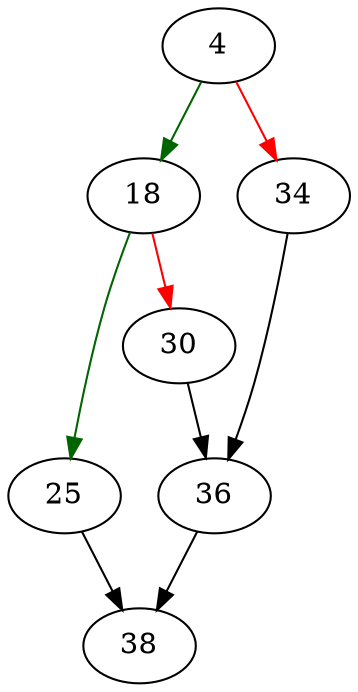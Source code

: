 strict digraph "btreeGetUnusedPage" {
	// Node definitions.
	4 [entry=true];
	18;
	34;
	25;
	30;
	38;
	36;

	// Edge definitions.
	4 -> 18 [
		color=darkgreen
		cond=true
	];
	4 -> 34 [
		color=red
		cond=false
	];
	18 -> 25 [
		color=darkgreen
		cond=true
	];
	18 -> 30 [
		color=red
		cond=false
	];
	34 -> 36;
	25 -> 38;
	30 -> 36;
	36 -> 38;
}